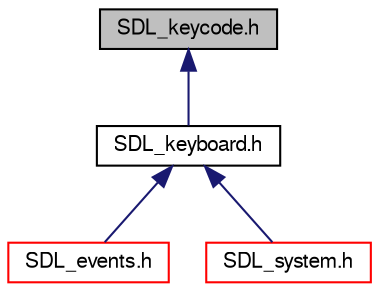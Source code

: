 digraph "SDL_keycode.h"
{
  edge [fontname="FreeSans",fontsize="10",labelfontname="FreeSans",labelfontsize="10"];
  node [fontname="FreeSans",fontsize="10",shape=record];
  Node1 [label="SDL_keycode.h",height=0.2,width=0.4,color="black", fillcolor="grey75", style="filled", fontcolor="black"];
  Node1 -> Node2 [dir="back",color="midnightblue",fontsize="10",style="solid",fontname="FreeSans"];
  Node2 [label="SDL_keyboard.h",height=0.2,width=0.4,color="black", fillcolor="white", style="filled",URL="$d3/d07/_s_d_l__keyboard_8h.html"];
  Node2 -> Node3 [dir="back",color="midnightblue",fontsize="10",style="solid",fontname="FreeSans"];
  Node3 [label="SDL_events.h",height=0.2,width=0.4,color="red", fillcolor="white", style="filled",URL="$d9/d42/_s_d_l__events_8h.html"];
  Node2 -> Node4 [dir="back",color="midnightblue",fontsize="10",style="solid",fontname="FreeSans"];
  Node4 [label="SDL_system.h",height=0.2,width=0.4,color="red", fillcolor="white", style="filled",URL="$d9/d7c/_s_d_l__system_8h.html"];
}
